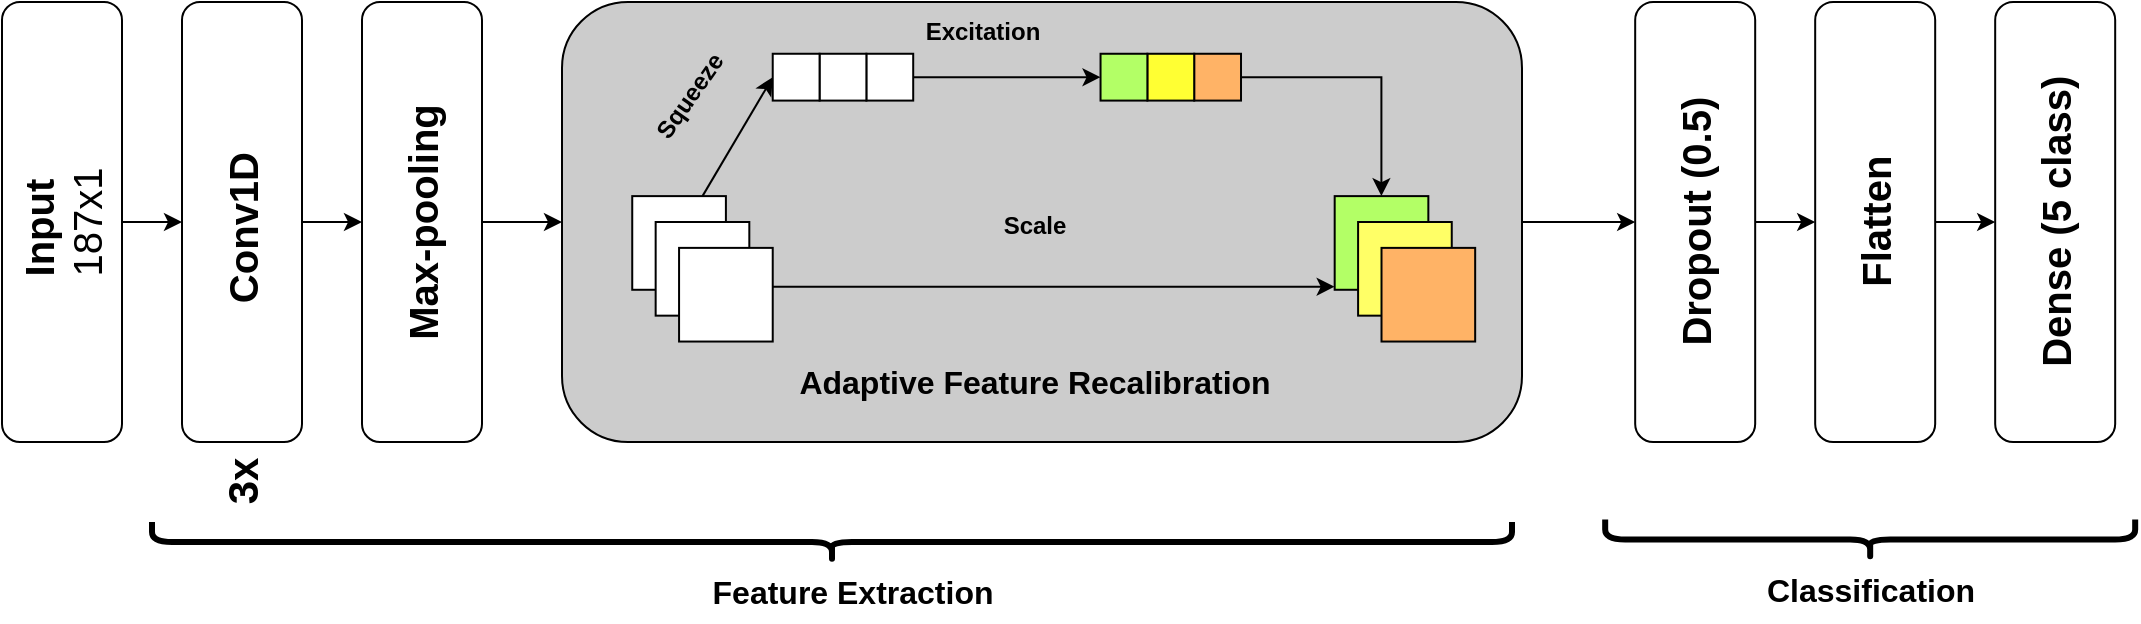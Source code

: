 <mxfile version="21.2.9" type="device">
  <diagram name="Page-1" id="90GtNqOT25x1JlT9CX7_">
    <mxGraphModel dx="1167" dy="723" grid="1" gridSize="10" guides="1" tooltips="1" connect="1" arrows="1" fold="1" page="1" pageScale="1" pageWidth="1200" pageHeight="1600" math="0" shadow="0">
      <root>
        <mxCell id="0" />
        <mxCell id="1" parent="0" />
        <mxCell id="2LjjfEzarAYx0yll2Rhc-1" style="edgeStyle=orthogonalEdgeStyle;rounded=0;orthogonalLoop=1;jettySize=auto;html=1;entryX=0.5;entryY=0;entryDx=0;entryDy=0;" edge="1" parent="1" source="2LjjfEzarAYx0yll2Rhc-2" target="2LjjfEzarAYx0yll2Rhc-4">
          <mxGeometry relative="1" as="geometry" />
        </mxCell>
        <mxCell id="2LjjfEzarAYx0yll2Rhc-2" value="&lt;b style=&quot;font-size: 20px;&quot;&gt;Input&amp;nbsp;&lt;/b&gt;&lt;br style=&quot;font-size: 20px;&quot;&gt;187x1" style="rounded=1;whiteSpace=wrap;html=1;fontSize=20;rotation=-90;" vertex="1" parent="1">
          <mxGeometry x="180" y="280" width="220" height="60" as="geometry" />
        </mxCell>
        <mxCell id="2LjjfEzarAYx0yll2Rhc-3" style="edgeStyle=orthogonalEdgeStyle;rounded=0;orthogonalLoop=1;jettySize=auto;html=1;" edge="1" parent="1" source="2LjjfEzarAYx0yll2Rhc-4" target="2LjjfEzarAYx0yll2Rhc-7">
          <mxGeometry relative="1" as="geometry" />
        </mxCell>
        <mxCell id="2LjjfEzarAYx0yll2Rhc-4" value="&lt;b&gt;Conv1D&amp;nbsp;&lt;br&gt;&lt;/b&gt;" style="rounded=1;whiteSpace=wrap;html=1;fontSize=20;rotation=-90;" vertex="1" parent="1">
          <mxGeometry x="270" y="280" width="220" height="60" as="geometry" />
        </mxCell>
        <mxCell id="2LjjfEzarAYx0yll2Rhc-5" value="&lt;b&gt;&lt;font style=&quot;font-size: 21px;&quot;&gt;3x&lt;/font&gt;&lt;/b&gt;" style="text;html=1;align=center;verticalAlign=middle;resizable=0;points=[];autosize=1;strokeColor=none;fillColor=none;rotation=-90;" vertex="1" parent="1">
          <mxGeometry x="355" y="420" width="50" height="40" as="geometry" />
        </mxCell>
        <mxCell id="2LjjfEzarAYx0yll2Rhc-6" style="edgeStyle=orthogonalEdgeStyle;rounded=0;orthogonalLoop=1;jettySize=auto;html=1;entryX=0;entryY=0.5;entryDx=0;entryDy=0;" edge="1" parent="1" source="2LjjfEzarAYx0yll2Rhc-7" target="2LjjfEzarAYx0yll2Rhc-9">
          <mxGeometry relative="1" as="geometry" />
        </mxCell>
        <mxCell id="2LjjfEzarAYx0yll2Rhc-7" value="&lt;b&gt;Max-pooling&lt;br&gt;&lt;/b&gt;" style="rounded=1;whiteSpace=wrap;html=1;fontSize=20;rotation=-90;" vertex="1" parent="1">
          <mxGeometry x="360" y="280" width="220" height="60" as="geometry" />
        </mxCell>
        <mxCell id="2LjjfEzarAYx0yll2Rhc-65" style="edgeStyle=orthogonalEdgeStyle;rounded=0;orthogonalLoop=1;jettySize=auto;html=1;entryX=0.5;entryY=0;entryDx=0;entryDy=0;" edge="1" parent="1" source="2LjjfEzarAYx0yll2Rhc-9" target="2LjjfEzarAYx0yll2Rhc-31">
          <mxGeometry relative="1" as="geometry" />
        </mxCell>
        <mxCell id="2LjjfEzarAYx0yll2Rhc-9" value="" style="rounded=1;whiteSpace=wrap;html=1;fillColor=#CCCCCC;container=0;" vertex="1" parent="1">
          <mxGeometry x="540" y="200" width="480.0" height="220" as="geometry" />
        </mxCell>
        <mxCell id="2LjjfEzarAYx0yll2Rhc-10" value="" style="whiteSpace=wrap;html=1;aspect=fixed;container=0;" vertex="1" parent="1">
          <mxGeometry x="575.122" y="297.059" width="46.829" height="46.829" as="geometry" />
        </mxCell>
        <mxCell id="2LjjfEzarAYx0yll2Rhc-11" value="" style="whiteSpace=wrap;html=1;aspect=fixed;container=0;" vertex="1" parent="1">
          <mxGeometry x="586.829" y="310" width="46.829" height="46.829" as="geometry" />
        </mxCell>
        <mxCell id="2LjjfEzarAYx0yll2Rhc-12" value="" style="whiteSpace=wrap;html=1;aspect=fixed;container=0;" vertex="1" parent="1">
          <mxGeometry x="598.537" y="322.941" width="46.829" height="46.829" as="geometry" />
        </mxCell>
        <mxCell id="2LjjfEzarAYx0yll2Rhc-13" value="" style="endArrow=classic;html=1;rounded=0;entryX=0;entryY=0.5;entryDx=0;entryDy=0;" edge="1" parent="1" target="2LjjfEzarAYx0yll2Rhc-29">
          <mxGeometry width="50" height="50" relative="1" as="geometry">
            <mxPoint x="610.244" y="297.059" as="sourcePoint" />
            <mxPoint x="645.366" y="238.824" as="targetPoint" />
          </mxGeometry>
        </mxCell>
        <mxCell id="2LjjfEzarAYx0yll2Rhc-14" value="&lt;font style=&quot;font-size: 12px;&quot;&gt;Squeeze&lt;/font&gt;" style="text;html=1;align=center;verticalAlign=middle;resizable=0;points=[];autosize=1;strokeColor=none;fillColor=none;rotation=-55;fontSize=10;fontStyle=1;container=0;" vertex="1" parent="1">
          <mxGeometry x="569.268" y="232.353" width="70" height="30" as="geometry" />
        </mxCell>
        <mxCell id="2LjjfEzarAYx0yll2Rhc-15" style="edgeStyle=orthogonalEdgeStyle;rounded=0;orthogonalLoop=1;jettySize=auto;html=1;entryX=0;entryY=0.5;entryDx=0;entryDy=0;" edge="1" parent="1" source="2LjjfEzarAYx0yll2Rhc-27" target="2LjjfEzarAYx0yll2Rhc-26">
          <mxGeometry relative="1" as="geometry" />
        </mxCell>
        <mxCell id="2LjjfEzarAYx0yll2Rhc-16" value="&lt;font style=&quot;font-size: 12px;&quot;&gt;Excitation&lt;/font&gt;" style="text;html=1;align=center;verticalAlign=middle;resizable=0;points=[];autosize=1;strokeColor=none;fillColor=none;fontSize=10;fontStyle=1;container=0;" vertex="1" parent="1">
          <mxGeometry x="709.744" y="200" width="80" height="30" as="geometry" />
        </mxCell>
        <mxCell id="2LjjfEzarAYx0yll2Rhc-17" value="" style="whiteSpace=wrap;html=1;aspect=fixed;fillColor=#B3FF66;container=0;" vertex="1" parent="1">
          <mxGeometry x="926.341" y="297.059" width="46.829" height="46.829" as="geometry" />
        </mxCell>
        <mxCell id="2LjjfEzarAYx0yll2Rhc-18" value="" style="whiteSpace=wrap;html=1;aspect=fixed;fillColor=#FFFF66;container=0;" vertex="1" parent="1">
          <mxGeometry x="938.049" y="310" width="46.829" height="46.829" as="geometry" />
        </mxCell>
        <mxCell id="2LjjfEzarAYx0yll2Rhc-19" value="" style="whiteSpace=wrap;html=1;aspect=fixed;fillColor=#FFB366;container=0;" vertex="1" parent="1">
          <mxGeometry x="949.756" y="322.941" width="46.829" height="46.829" as="geometry" />
        </mxCell>
        <mxCell id="2LjjfEzarAYx0yll2Rhc-20" style="edgeStyle=orthogonalEdgeStyle;rounded=0;orthogonalLoop=1;jettySize=auto;html=1;" edge="1" parent="1" source="2LjjfEzarAYx0yll2Rhc-12" target="2LjjfEzarAYx0yll2Rhc-17">
          <mxGeometry relative="1" as="geometry">
            <Array as="points">
              <mxPoint x="820.976" y="342.353" />
              <mxPoint x="820.976" y="342.353" />
            </Array>
          </mxGeometry>
        </mxCell>
        <mxCell id="2LjjfEzarAYx0yll2Rhc-21" style="edgeStyle=orthogonalEdgeStyle;rounded=0;orthogonalLoop=1;jettySize=auto;html=1;" edge="1" parent="1" source="2LjjfEzarAYx0yll2Rhc-24" target="2LjjfEzarAYx0yll2Rhc-17">
          <mxGeometry relative="1" as="geometry" />
        </mxCell>
        <mxCell id="2LjjfEzarAYx0yll2Rhc-22" value="Scale" style="text;html=1;align=center;verticalAlign=middle;resizable=0;points=[];autosize=1;strokeColor=none;fillColor=none;fontSize=12;fontStyle=1;container=0;" vertex="1" parent="1">
          <mxGeometry x="750.732" y="297.059" width="50" height="30" as="geometry" />
        </mxCell>
        <mxCell id="2LjjfEzarAYx0yll2Rhc-23" value="Adaptive Feature Recalibration" style="text;html=1;align=center;verticalAlign=middle;resizable=0;points=[];autosize=1;strokeColor=none;fillColor=none;fontStyle=1;fontSize=16;container=0;" vertex="1" parent="1">
          <mxGeometry x="645.735" y="374.706" width="260" height="30" as="geometry" />
        </mxCell>
        <mxCell id="2LjjfEzarAYx0yll2Rhc-24" value="" style="whiteSpace=wrap;html=1;aspect=fixed;container=0;fillColor=#FFB366;" vertex="1" parent="1">
          <mxGeometry x="856.09" y="225.882" width="23.415" height="23.415" as="geometry" />
        </mxCell>
        <mxCell id="2LjjfEzarAYx0yll2Rhc-25" value="" style="whiteSpace=wrap;html=1;aspect=fixed;container=0;fillColor=#FFFF33;" vertex="1" parent="1">
          <mxGeometry x="832.679" y="225.882" width="23.415" height="23.415" as="geometry" />
        </mxCell>
        <mxCell id="2LjjfEzarAYx0yll2Rhc-26" value="" style="whiteSpace=wrap;html=1;aspect=fixed;container=0;fillColor=#B3FF66;" vertex="1" parent="1">
          <mxGeometry x="809.268" y="225.882" width="23.415" height="23.415" as="geometry" />
        </mxCell>
        <mxCell id="2LjjfEzarAYx0yll2Rhc-27" value="" style="whiteSpace=wrap;html=1;aspect=fixed;container=0;" vertex="1" parent="1">
          <mxGeometry x="692.187" y="225.882" width="23.415" height="23.415" as="geometry" />
        </mxCell>
        <mxCell id="2LjjfEzarAYx0yll2Rhc-28" value="" style="whiteSpace=wrap;html=1;aspect=fixed;container=0;" vertex="1" parent="1">
          <mxGeometry x="668.777" y="225.882" width="23.415" height="23.415" as="geometry" />
        </mxCell>
        <mxCell id="2LjjfEzarAYx0yll2Rhc-29" value="" style="whiteSpace=wrap;html=1;aspect=fixed;container=0;" vertex="1" parent="1">
          <mxGeometry x="645.366" y="225.882" width="23.415" height="23.415" as="geometry" />
        </mxCell>
        <mxCell id="2LjjfEzarAYx0yll2Rhc-30" style="edgeStyle=orthogonalEdgeStyle;rounded=0;orthogonalLoop=1;jettySize=auto;html=1;entryX=0.5;entryY=0;entryDx=0;entryDy=0;" edge="1" parent="1" source="2LjjfEzarAYx0yll2Rhc-31" target="2LjjfEzarAYx0yll2Rhc-33">
          <mxGeometry relative="1" as="geometry" />
        </mxCell>
        <mxCell id="2LjjfEzarAYx0yll2Rhc-31" value="&lt;b&gt;Dropout (0.5)&lt;br&gt;&lt;/b&gt;" style="rounded=1;whiteSpace=wrap;html=1;fontSize=20;rotation=-90;" vertex="1" parent="1">
          <mxGeometry x="996.59" y="280" width="220" height="60" as="geometry" />
        </mxCell>
        <mxCell id="2LjjfEzarAYx0yll2Rhc-32" style="edgeStyle=orthogonalEdgeStyle;rounded=0;orthogonalLoop=1;jettySize=auto;html=1;" edge="1" parent="1" source="2LjjfEzarAYx0yll2Rhc-33" target="2LjjfEzarAYx0yll2Rhc-34">
          <mxGeometry relative="1" as="geometry" />
        </mxCell>
        <mxCell id="2LjjfEzarAYx0yll2Rhc-33" value="&lt;b&gt;Flatten&lt;br&gt;&lt;/b&gt;" style="rounded=1;whiteSpace=wrap;html=1;fontSize=20;rotation=-90;" vertex="1" parent="1">
          <mxGeometry x="1086.59" y="280" width="220" height="60" as="geometry" />
        </mxCell>
        <mxCell id="2LjjfEzarAYx0yll2Rhc-34" value="&lt;b&gt;Dense (5 class)&lt;br&gt;&lt;/b&gt;" style="rounded=1;whiteSpace=wrap;html=1;fontSize=20;rotation=-90;" vertex="1" parent="1">
          <mxGeometry x="1176.59" y="280" width="220" height="60" as="geometry" />
        </mxCell>
        <mxCell id="2LjjfEzarAYx0yll2Rhc-59" value="" style="shape=curlyBracket;whiteSpace=wrap;html=1;rounded=1;labelPosition=left;verticalLabelPosition=middle;align=right;verticalAlign=middle;rotation=-90;size=0.5;fontStyle=0;fontSize=22;strokeWidth=3;" vertex="1" parent="1">
          <mxGeometry x="665" y="130" width="20" height="680" as="geometry" />
        </mxCell>
        <mxCell id="2LjjfEzarAYx0yll2Rhc-60" value="&lt;b&gt;&lt;font style=&quot;font-size: 16px;&quot;&gt;Feature Extraction&lt;/font&gt;&lt;/b&gt;" style="text;html=1;align=center;verticalAlign=middle;resizable=0;points=[];autosize=1;strokeColor=none;fillColor=none;" vertex="1" parent="1">
          <mxGeometry x="605" y="480" width="160" height="30" as="geometry" />
        </mxCell>
        <mxCell id="2LjjfEzarAYx0yll2Rhc-63" value="" style="shape=curlyBracket;whiteSpace=wrap;html=1;rounded=1;labelPosition=left;verticalLabelPosition=middle;align=right;verticalAlign=middle;rotation=-90;size=0.5;fontStyle=0;fontSize=22;strokeWidth=3;" vertex="1" parent="1">
          <mxGeometry x="1184.09" y="336.25" width="20" height="265" as="geometry" />
        </mxCell>
        <mxCell id="2LjjfEzarAYx0yll2Rhc-64" value="&lt;b&gt;&lt;font style=&quot;font-size: 16px;&quot;&gt;Classification&lt;/font&gt;&lt;/b&gt;" style="text;html=1;align=center;verticalAlign=middle;resizable=0;points=[];autosize=1;strokeColor=none;fillColor=none;" vertex="1" parent="1">
          <mxGeometry x="1129.09" y="478.75" width="130" height="30" as="geometry" />
        </mxCell>
      </root>
    </mxGraphModel>
  </diagram>
</mxfile>
